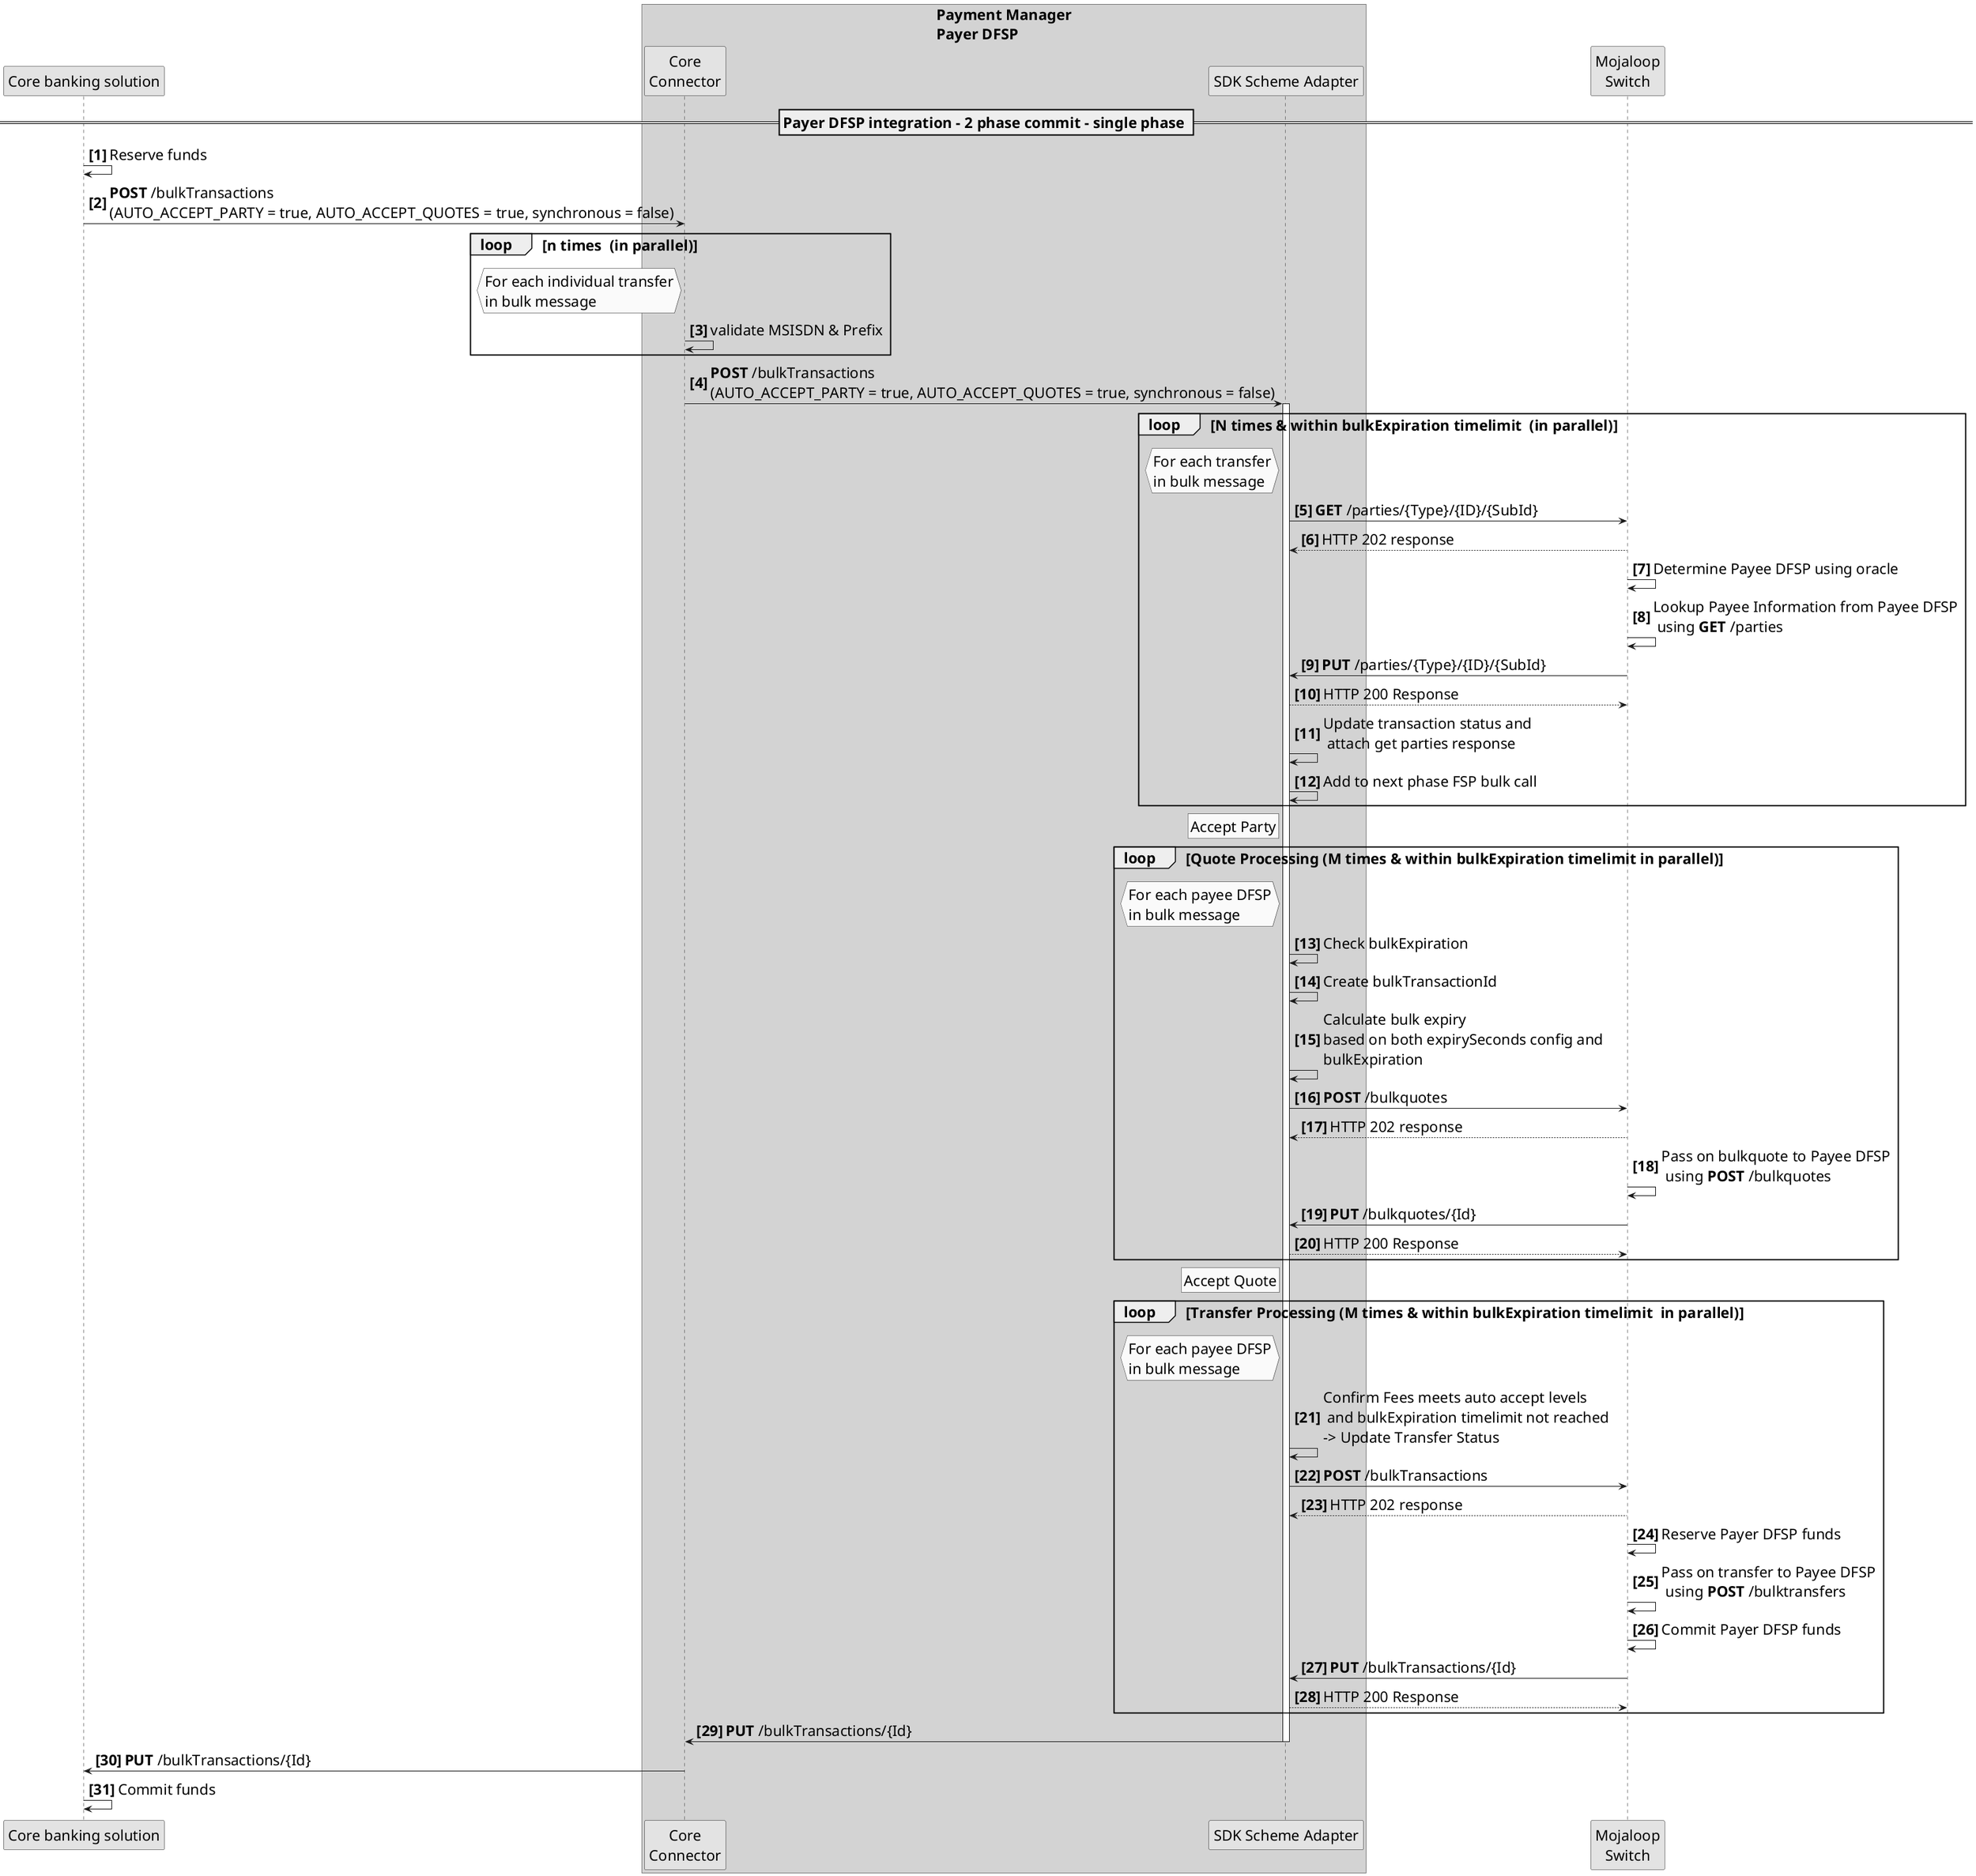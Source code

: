 @startuml PayerDFSPBulkSinglePhasePattern
/'*****
--------------
******'/

skinparam activityFontSize 4
skinparam activityDiamondFontSize 30
skinparam activityArrowFontSize 22
skinparam defaultFontSize 22
skinparam noteFontSize 22
skinparam monochrome true
' declare title
' title PayerDFSPBulkSinglePhasePattern
' declare actors
participant "Core banking solution" as CBS
box "Payment Manager\nPayer DFSP" #LightGrey
participant "Core\nConnector" as CC 
participant "SDK Scheme Adapter" as MC 
end box
participant "Mojaloop\nSwitch" as Switch
autonumber 1 1 "<b>[0]"

== Payer DFSP integration - 2 phase commit - single phase ==

CBS->CBS: Reserve funds
CBS->CC: **POST** /bulkTransactions \n(AUTO_ACCEPT_PARTY = true, AUTO_ACCEPT_QUOTES = true, synchronous = false)
Loop n times  (in parallel)
    hnote left of CC
        For each individual transfer
        in bulk message
    end hnote
    CC -> CC: validate MSISDN & Prefix
end Loop
CC->MC: **POST** /bulkTransactions \n(AUTO_ACCEPT_PARTY = true, AUTO_ACCEPT_QUOTES = true, synchronous = false)
activate MC
loop N times & within bulkExpiration timelimit  (in parallel)
hnote left of MC
        For each transfer
        in bulk message
end hnote
  MC->Switch: **GET** /parties/{Type}/{ID}/{SubId}
  Switch-->MC: HTTP 202 response
  Switch->Switch: Determine Payee DFSP using oracle
  Switch->Switch: Lookup Payee Information from Payee DFSP\n using **GET** /parties
  Switch->MC: **PUT** /parties/{Type}/{ID}/{SubId}
  MC-->Switch: HTTP 200 Response
  MC -> MC: Update transaction status and\n attach get parties response
  MC -> MC: Add to next phase FSP bulk call
end Loop

rnote left MC
  Accept Party
endrnote

loop Quote Processing (M times & within bulkExpiration timelimit in parallel)
  hnote left of MC
          For each payee DFSP
          in bulk message
  end hnote
  MC->MC: Check bulkExpiration
  MC->MC: Create bulkTransactionId
  MC -> MC: Calculate bulk expiry \nbased on both expirySeconds config and \nbulkExpiration
  MC->Switch: **POST** /bulkquotes
  Switch-->MC: HTTP 202 response
  Switch->Switch: Pass on bulkquote to Payee DFSP\n using **POST** /bulkquotes
  Switch->MC: **PUT** /bulkquotes/{Id}
  MC-->Switch: HTTP 200 Response
end loop

rnote left MC
  Accept Quote
endrnote
loop Transfer Processing (M times & within bulkExpiration timelimit  in parallel)
  hnote left of MC
        For each payee DFSP
        in bulk message
  end hnote
  MC -> MC: Confirm Fees meets auto accept levels\n and bulkExpiration timelimit not reached \n-> Update Transfer Status

  MC->Switch: **POST** /bulkTransactions
  Switch-->MC: HTTP 202 response
  Switch->Switch: Reserve Payer DFSP funds
  Switch->Switch: Pass on transfer to Payee DFSP\n using **POST** /bulktransfers
  Switch->Switch: Commit Payer DFSP funds
  Switch->MC: **PUT** /bulkTransactions/{Id}
  MC-->Switch: HTTP 200 Response
end loop  

MC->CC: **PUT** /bulkTransactions/{Id}

deactivate MC
CC->CBS: **PUT** /bulkTransactions/{Id}
CBS->CBS: Commit funds

@enduml
